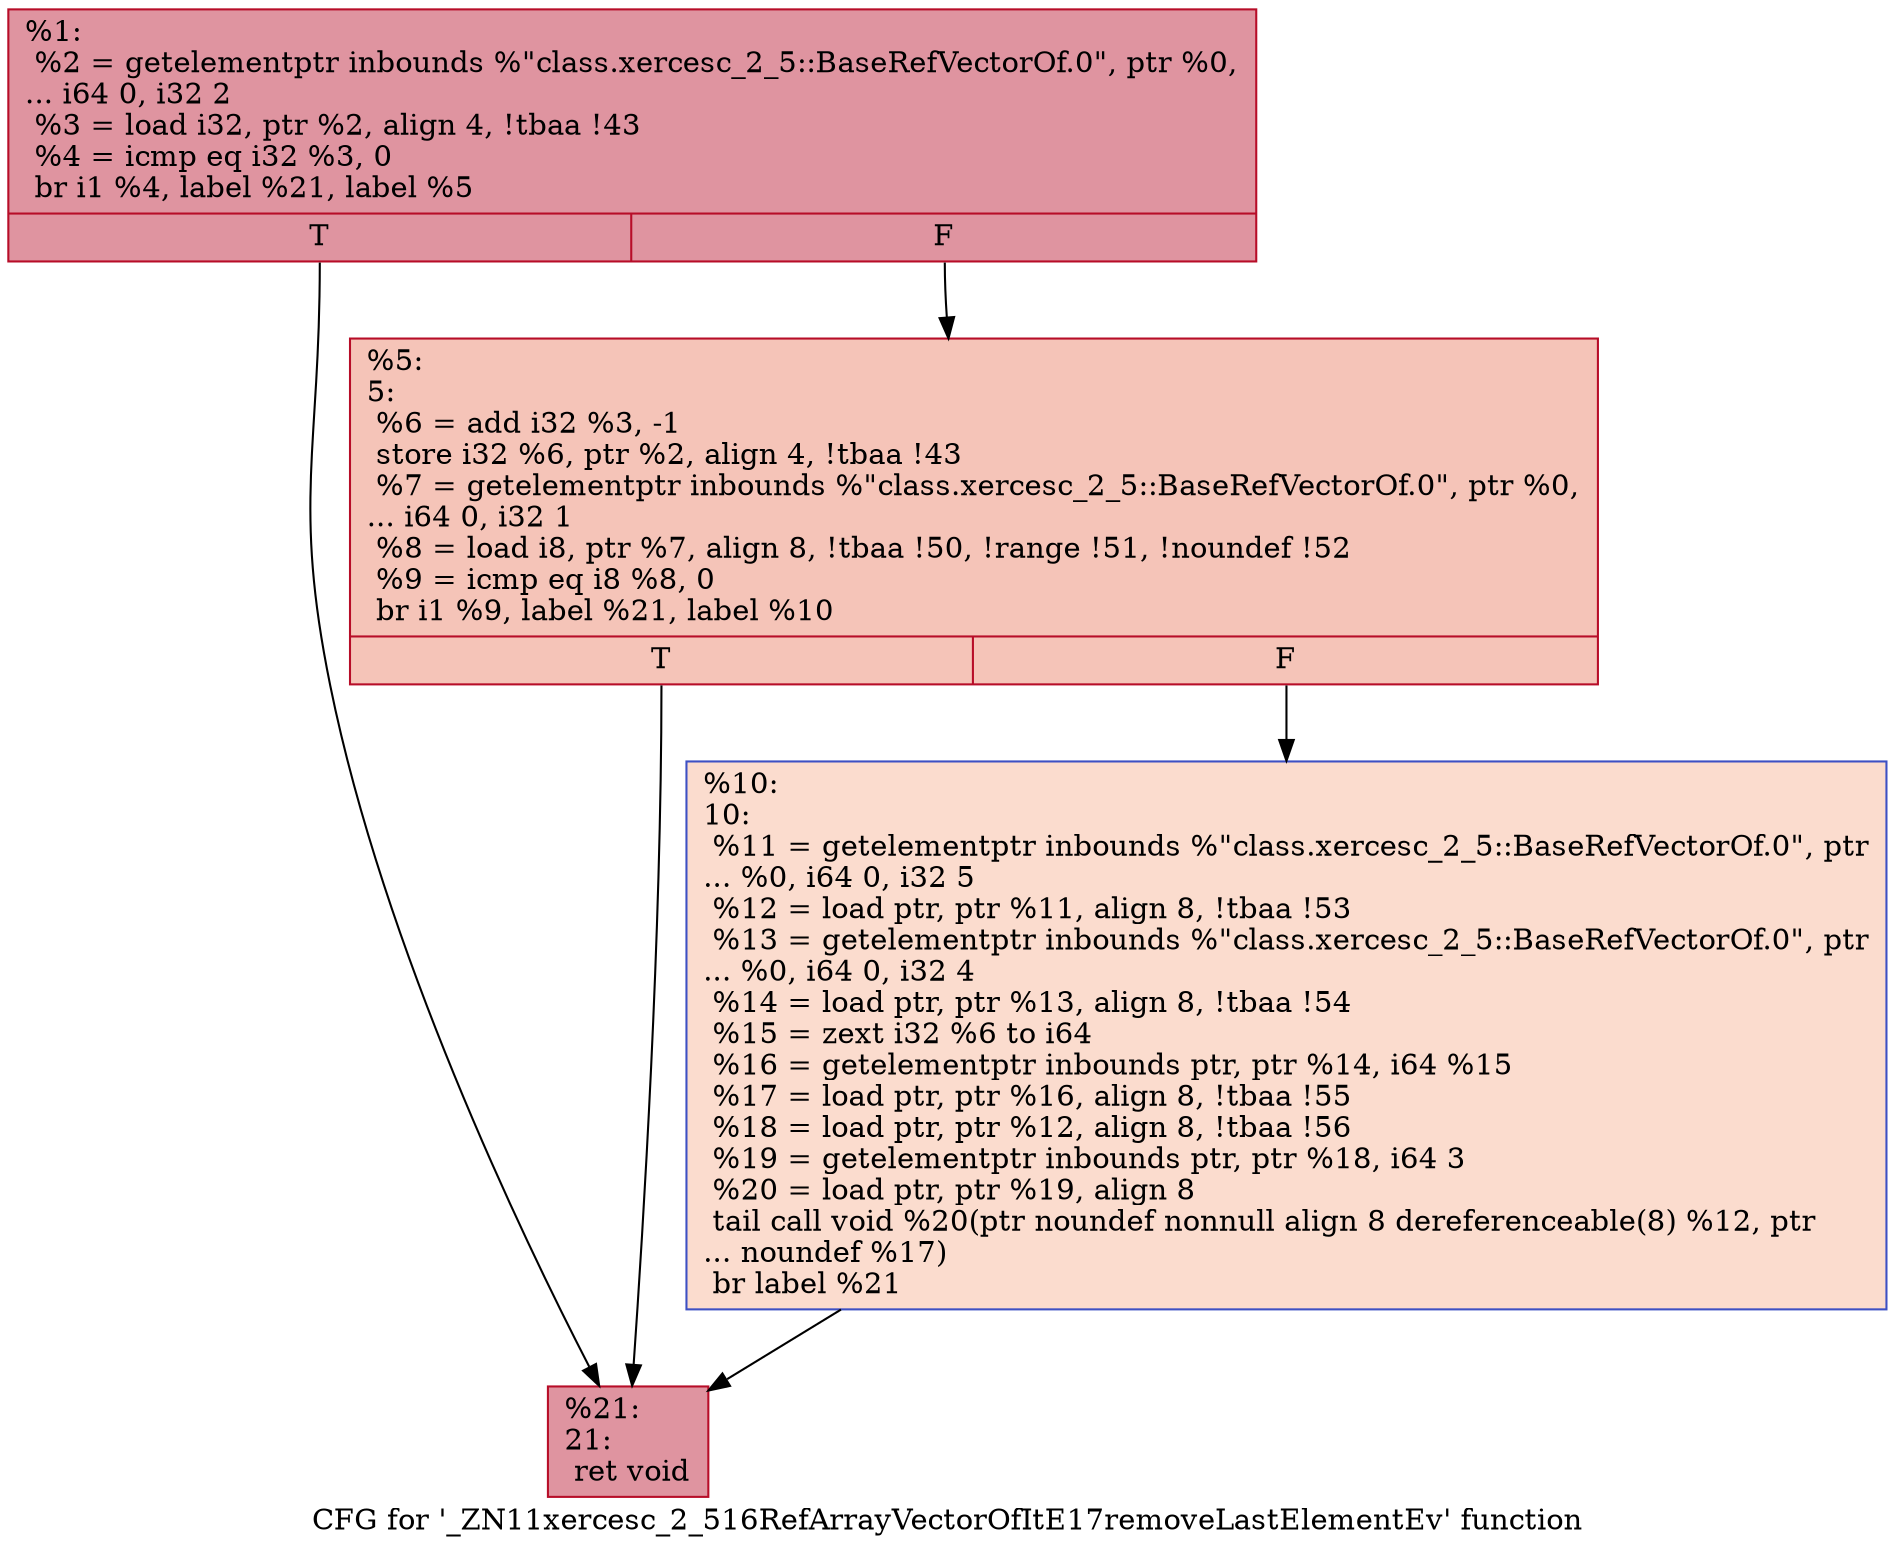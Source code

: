 digraph "CFG for '_ZN11xercesc_2_516RefArrayVectorOfItE17removeLastElementEv' function" {
	label="CFG for '_ZN11xercesc_2_516RefArrayVectorOfItE17removeLastElementEv' function";

	Node0x560876e17630 [shape=record,color="#b70d28ff", style=filled, fillcolor="#b70d2870",label="{%1:\l  %2 = getelementptr inbounds %\"class.xercesc_2_5::BaseRefVectorOf.0\", ptr %0,\l... i64 0, i32 2\l  %3 = load i32, ptr %2, align 4, !tbaa !43\l  %4 = icmp eq i32 %3, 0\l  br i1 %4, label %21, label %5\l|{<s0>T|<s1>F}}"];
	Node0x560876e17630:s0 -> Node0x560876e17970;
	Node0x560876e17630:s1 -> Node0x560876e179c0;
	Node0x560876e179c0 [shape=record,color="#b70d28ff", style=filled, fillcolor="#e97a5f70",label="{%5:\l5:                                                \l  %6 = add i32 %3, -1\l  store i32 %6, ptr %2, align 4, !tbaa !43\l  %7 = getelementptr inbounds %\"class.xercesc_2_5::BaseRefVectorOf.0\", ptr %0,\l... i64 0, i32 1\l  %8 = load i8, ptr %7, align 8, !tbaa !50, !range !51, !noundef !52\l  %9 = icmp eq i8 %8, 0\l  br i1 %9, label %21, label %10\l|{<s0>T|<s1>F}}"];
	Node0x560876e179c0:s0 -> Node0x560876e17970;
	Node0x560876e179c0:s1 -> Node0x560876e17680;
	Node0x560876e17680 [shape=record,color="#3d50c3ff", style=filled, fillcolor="#f7af9170",label="{%10:\l10:                                               \l  %11 = getelementptr inbounds %\"class.xercesc_2_5::BaseRefVectorOf.0\", ptr\l... %0, i64 0, i32 5\l  %12 = load ptr, ptr %11, align 8, !tbaa !53\l  %13 = getelementptr inbounds %\"class.xercesc_2_5::BaseRefVectorOf.0\", ptr\l... %0, i64 0, i32 4\l  %14 = load ptr, ptr %13, align 8, !tbaa !54\l  %15 = zext i32 %6 to i64\l  %16 = getelementptr inbounds ptr, ptr %14, i64 %15\l  %17 = load ptr, ptr %16, align 8, !tbaa !55\l  %18 = load ptr, ptr %12, align 8, !tbaa !56\l  %19 = getelementptr inbounds ptr, ptr %18, i64 3\l  %20 = load ptr, ptr %19, align 8\l  tail call void %20(ptr noundef nonnull align 8 dereferenceable(8) %12, ptr\l... noundef %17)\l  br label %21\l}"];
	Node0x560876e17680 -> Node0x560876e17970;
	Node0x560876e17970 [shape=record,color="#b70d28ff", style=filled, fillcolor="#b70d2870",label="{%21:\l21:                                               \l  ret void\l}"];
}
